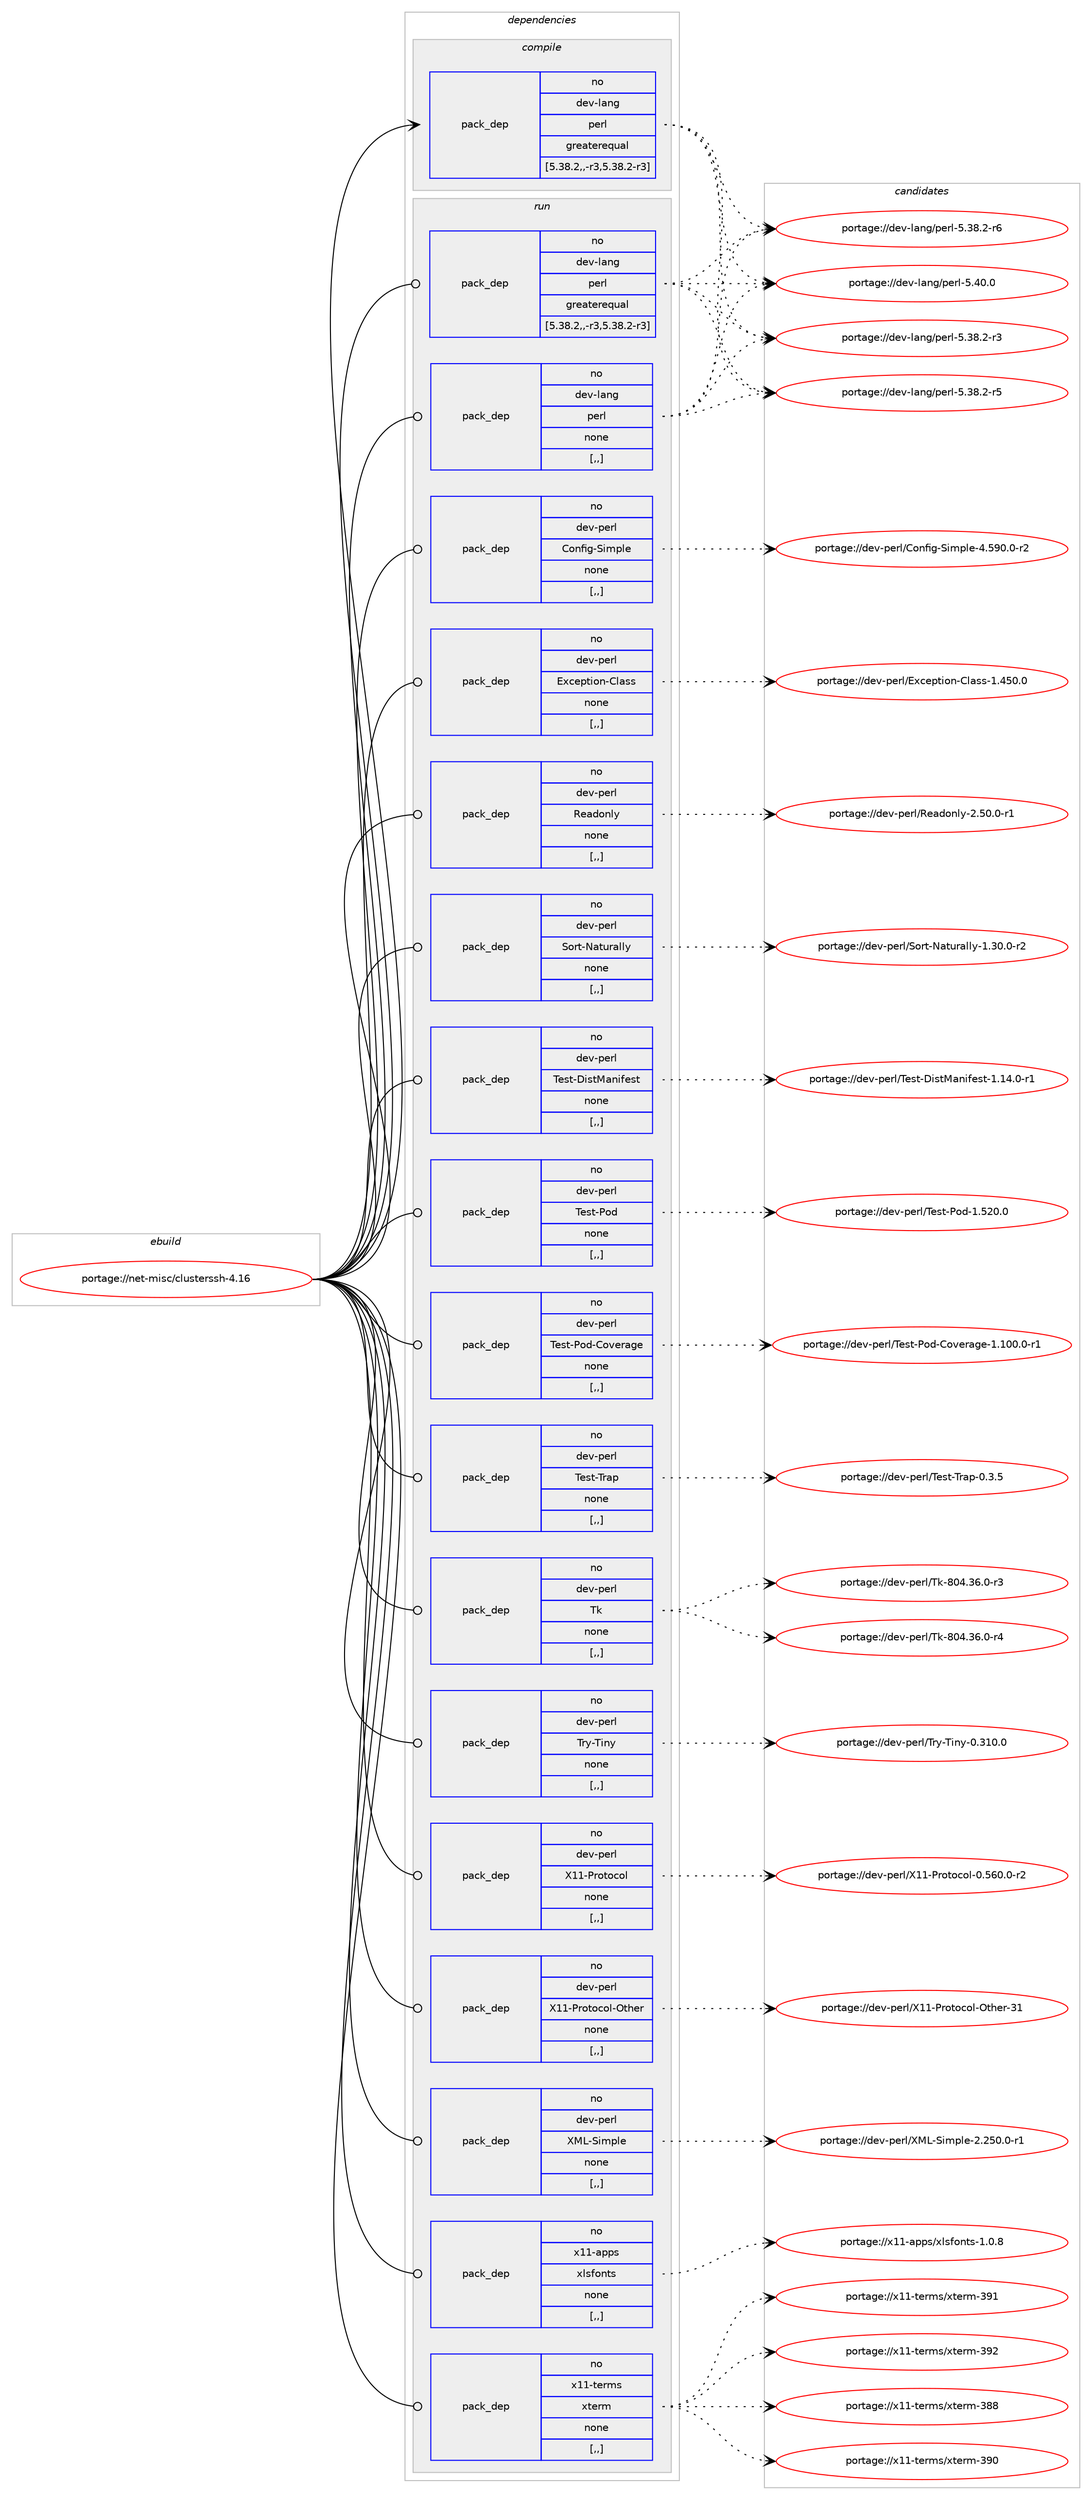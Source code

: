 digraph prolog {

# *************
# Graph options
# *************

newrank=true;
concentrate=true;
compound=true;
graph [rankdir=LR,fontname=Helvetica,fontsize=10,ranksep=1.5];#, ranksep=2.5, nodesep=0.2];
edge  [arrowhead=vee];
node  [fontname=Helvetica,fontsize=10];

# **********
# The ebuild
# **********

subgraph cluster_leftcol {
color=gray;
rank=same;
label=<<i>ebuild</i>>;
id [label="portage://net-misc/clusterssh-4.16", color=red, width=4, href="../net-misc/clusterssh-4.16.svg"];
}

# ****************
# The dependencies
# ****************

subgraph cluster_midcol {
color=gray;
label=<<i>dependencies</i>>;
subgraph cluster_compile {
fillcolor="#eeeeee";
style=filled;
label=<<i>compile</i>>;
subgraph pack262241 {
dependency359041 [label=<<TABLE BORDER="0" CELLBORDER="1" CELLSPACING="0" CELLPADDING="4" WIDTH="220"><TR><TD ROWSPAN="6" CELLPADDING="30">pack_dep</TD></TR><TR><TD WIDTH="110">no</TD></TR><TR><TD>dev-lang</TD></TR><TR><TD>perl</TD></TR><TR><TD>greaterequal</TD></TR><TR><TD>[5.38.2,,-r3,5.38.2-r3]</TD></TR></TABLE>>, shape=none, color=blue];
}
id:e -> dependency359041:w [weight=20,style="solid",arrowhead="vee"];
}
subgraph cluster_compileandrun {
fillcolor="#eeeeee";
style=filled;
label=<<i>compile and run</i>>;
}
subgraph cluster_run {
fillcolor="#eeeeee";
style=filled;
label=<<i>run</i>>;
subgraph pack262242 {
dependency359042 [label=<<TABLE BORDER="0" CELLBORDER="1" CELLSPACING="0" CELLPADDING="4" WIDTH="220"><TR><TD ROWSPAN="6" CELLPADDING="30">pack_dep</TD></TR><TR><TD WIDTH="110">no</TD></TR><TR><TD>dev-lang</TD></TR><TR><TD>perl</TD></TR><TR><TD>greaterequal</TD></TR><TR><TD>[5.38.2,,-r3,5.38.2-r3]</TD></TR></TABLE>>, shape=none, color=blue];
}
id:e -> dependency359042:w [weight=20,style="solid",arrowhead="odot"];
subgraph pack262243 {
dependency359043 [label=<<TABLE BORDER="0" CELLBORDER="1" CELLSPACING="0" CELLPADDING="4" WIDTH="220"><TR><TD ROWSPAN="6" CELLPADDING="30">pack_dep</TD></TR><TR><TD WIDTH="110">no</TD></TR><TR><TD>dev-lang</TD></TR><TR><TD>perl</TD></TR><TR><TD>none</TD></TR><TR><TD>[,,]</TD></TR></TABLE>>, shape=none, color=blue];
}
id:e -> dependency359043:w [weight=20,style="solid",arrowhead="odot"];
subgraph pack262244 {
dependency359044 [label=<<TABLE BORDER="0" CELLBORDER="1" CELLSPACING="0" CELLPADDING="4" WIDTH="220"><TR><TD ROWSPAN="6" CELLPADDING="30">pack_dep</TD></TR><TR><TD WIDTH="110">no</TD></TR><TR><TD>dev-perl</TD></TR><TR><TD>Config-Simple</TD></TR><TR><TD>none</TD></TR><TR><TD>[,,]</TD></TR></TABLE>>, shape=none, color=blue];
}
id:e -> dependency359044:w [weight=20,style="solid",arrowhead="odot"];
subgraph pack262245 {
dependency359045 [label=<<TABLE BORDER="0" CELLBORDER="1" CELLSPACING="0" CELLPADDING="4" WIDTH="220"><TR><TD ROWSPAN="6" CELLPADDING="30">pack_dep</TD></TR><TR><TD WIDTH="110">no</TD></TR><TR><TD>dev-perl</TD></TR><TR><TD>Exception-Class</TD></TR><TR><TD>none</TD></TR><TR><TD>[,,]</TD></TR></TABLE>>, shape=none, color=blue];
}
id:e -> dependency359045:w [weight=20,style="solid",arrowhead="odot"];
subgraph pack262246 {
dependency359046 [label=<<TABLE BORDER="0" CELLBORDER="1" CELLSPACING="0" CELLPADDING="4" WIDTH="220"><TR><TD ROWSPAN="6" CELLPADDING="30">pack_dep</TD></TR><TR><TD WIDTH="110">no</TD></TR><TR><TD>dev-perl</TD></TR><TR><TD>Readonly</TD></TR><TR><TD>none</TD></TR><TR><TD>[,,]</TD></TR></TABLE>>, shape=none, color=blue];
}
id:e -> dependency359046:w [weight=20,style="solid",arrowhead="odot"];
subgraph pack262247 {
dependency359047 [label=<<TABLE BORDER="0" CELLBORDER="1" CELLSPACING="0" CELLPADDING="4" WIDTH="220"><TR><TD ROWSPAN="6" CELLPADDING="30">pack_dep</TD></TR><TR><TD WIDTH="110">no</TD></TR><TR><TD>dev-perl</TD></TR><TR><TD>Sort-Naturally</TD></TR><TR><TD>none</TD></TR><TR><TD>[,,]</TD></TR></TABLE>>, shape=none, color=blue];
}
id:e -> dependency359047:w [weight=20,style="solid",arrowhead="odot"];
subgraph pack262248 {
dependency359048 [label=<<TABLE BORDER="0" CELLBORDER="1" CELLSPACING="0" CELLPADDING="4" WIDTH="220"><TR><TD ROWSPAN="6" CELLPADDING="30">pack_dep</TD></TR><TR><TD WIDTH="110">no</TD></TR><TR><TD>dev-perl</TD></TR><TR><TD>Test-DistManifest</TD></TR><TR><TD>none</TD></TR><TR><TD>[,,]</TD></TR></TABLE>>, shape=none, color=blue];
}
id:e -> dependency359048:w [weight=20,style="solid",arrowhead="odot"];
subgraph pack262249 {
dependency359049 [label=<<TABLE BORDER="0" CELLBORDER="1" CELLSPACING="0" CELLPADDING="4" WIDTH="220"><TR><TD ROWSPAN="6" CELLPADDING="30">pack_dep</TD></TR><TR><TD WIDTH="110">no</TD></TR><TR><TD>dev-perl</TD></TR><TR><TD>Test-Pod</TD></TR><TR><TD>none</TD></TR><TR><TD>[,,]</TD></TR></TABLE>>, shape=none, color=blue];
}
id:e -> dependency359049:w [weight=20,style="solid",arrowhead="odot"];
subgraph pack262250 {
dependency359050 [label=<<TABLE BORDER="0" CELLBORDER="1" CELLSPACING="0" CELLPADDING="4" WIDTH="220"><TR><TD ROWSPAN="6" CELLPADDING="30">pack_dep</TD></TR><TR><TD WIDTH="110">no</TD></TR><TR><TD>dev-perl</TD></TR><TR><TD>Test-Pod-Coverage</TD></TR><TR><TD>none</TD></TR><TR><TD>[,,]</TD></TR></TABLE>>, shape=none, color=blue];
}
id:e -> dependency359050:w [weight=20,style="solid",arrowhead="odot"];
subgraph pack262251 {
dependency359051 [label=<<TABLE BORDER="0" CELLBORDER="1" CELLSPACING="0" CELLPADDING="4" WIDTH="220"><TR><TD ROWSPAN="6" CELLPADDING="30">pack_dep</TD></TR><TR><TD WIDTH="110">no</TD></TR><TR><TD>dev-perl</TD></TR><TR><TD>Test-Trap</TD></TR><TR><TD>none</TD></TR><TR><TD>[,,]</TD></TR></TABLE>>, shape=none, color=blue];
}
id:e -> dependency359051:w [weight=20,style="solid",arrowhead="odot"];
subgraph pack262252 {
dependency359052 [label=<<TABLE BORDER="0" CELLBORDER="1" CELLSPACING="0" CELLPADDING="4" WIDTH="220"><TR><TD ROWSPAN="6" CELLPADDING="30">pack_dep</TD></TR><TR><TD WIDTH="110">no</TD></TR><TR><TD>dev-perl</TD></TR><TR><TD>Tk</TD></TR><TR><TD>none</TD></TR><TR><TD>[,,]</TD></TR></TABLE>>, shape=none, color=blue];
}
id:e -> dependency359052:w [weight=20,style="solid",arrowhead="odot"];
subgraph pack262253 {
dependency359053 [label=<<TABLE BORDER="0" CELLBORDER="1" CELLSPACING="0" CELLPADDING="4" WIDTH="220"><TR><TD ROWSPAN="6" CELLPADDING="30">pack_dep</TD></TR><TR><TD WIDTH="110">no</TD></TR><TR><TD>dev-perl</TD></TR><TR><TD>Try-Tiny</TD></TR><TR><TD>none</TD></TR><TR><TD>[,,]</TD></TR></TABLE>>, shape=none, color=blue];
}
id:e -> dependency359053:w [weight=20,style="solid",arrowhead="odot"];
subgraph pack262254 {
dependency359054 [label=<<TABLE BORDER="0" CELLBORDER="1" CELLSPACING="0" CELLPADDING="4" WIDTH="220"><TR><TD ROWSPAN="6" CELLPADDING="30">pack_dep</TD></TR><TR><TD WIDTH="110">no</TD></TR><TR><TD>dev-perl</TD></TR><TR><TD>X11-Protocol</TD></TR><TR><TD>none</TD></TR><TR><TD>[,,]</TD></TR></TABLE>>, shape=none, color=blue];
}
id:e -> dependency359054:w [weight=20,style="solid",arrowhead="odot"];
subgraph pack262255 {
dependency359055 [label=<<TABLE BORDER="0" CELLBORDER="1" CELLSPACING="0" CELLPADDING="4" WIDTH="220"><TR><TD ROWSPAN="6" CELLPADDING="30">pack_dep</TD></TR><TR><TD WIDTH="110">no</TD></TR><TR><TD>dev-perl</TD></TR><TR><TD>X11-Protocol-Other</TD></TR><TR><TD>none</TD></TR><TR><TD>[,,]</TD></TR></TABLE>>, shape=none, color=blue];
}
id:e -> dependency359055:w [weight=20,style="solid",arrowhead="odot"];
subgraph pack262256 {
dependency359056 [label=<<TABLE BORDER="0" CELLBORDER="1" CELLSPACING="0" CELLPADDING="4" WIDTH="220"><TR><TD ROWSPAN="6" CELLPADDING="30">pack_dep</TD></TR><TR><TD WIDTH="110">no</TD></TR><TR><TD>dev-perl</TD></TR><TR><TD>XML-Simple</TD></TR><TR><TD>none</TD></TR><TR><TD>[,,]</TD></TR></TABLE>>, shape=none, color=blue];
}
id:e -> dependency359056:w [weight=20,style="solid",arrowhead="odot"];
subgraph pack262257 {
dependency359057 [label=<<TABLE BORDER="0" CELLBORDER="1" CELLSPACING="0" CELLPADDING="4" WIDTH="220"><TR><TD ROWSPAN="6" CELLPADDING="30">pack_dep</TD></TR><TR><TD WIDTH="110">no</TD></TR><TR><TD>x11-apps</TD></TR><TR><TD>xlsfonts</TD></TR><TR><TD>none</TD></TR><TR><TD>[,,]</TD></TR></TABLE>>, shape=none, color=blue];
}
id:e -> dependency359057:w [weight=20,style="solid",arrowhead="odot"];
subgraph pack262258 {
dependency359058 [label=<<TABLE BORDER="0" CELLBORDER="1" CELLSPACING="0" CELLPADDING="4" WIDTH="220"><TR><TD ROWSPAN="6" CELLPADDING="30">pack_dep</TD></TR><TR><TD WIDTH="110">no</TD></TR><TR><TD>x11-terms</TD></TR><TR><TD>xterm</TD></TR><TR><TD>none</TD></TR><TR><TD>[,,]</TD></TR></TABLE>>, shape=none, color=blue];
}
id:e -> dependency359058:w [weight=20,style="solid",arrowhead="odot"];
}
}

# **************
# The candidates
# **************

subgraph cluster_choices {
rank=same;
color=gray;
label=<<i>candidates</i>>;

subgraph choice262241 {
color=black;
nodesep=1;
choice100101118451089711010347112101114108455346515646504511451 [label="portage://dev-lang/perl-5.38.2-r3", color=red, width=4,href="../dev-lang/perl-5.38.2-r3.svg"];
choice100101118451089711010347112101114108455346515646504511453 [label="portage://dev-lang/perl-5.38.2-r5", color=red, width=4,href="../dev-lang/perl-5.38.2-r5.svg"];
choice100101118451089711010347112101114108455346515646504511454 [label="portage://dev-lang/perl-5.38.2-r6", color=red, width=4,href="../dev-lang/perl-5.38.2-r6.svg"];
choice10010111845108971101034711210111410845534652484648 [label="portage://dev-lang/perl-5.40.0", color=red, width=4,href="../dev-lang/perl-5.40.0.svg"];
dependency359041:e -> choice100101118451089711010347112101114108455346515646504511451:w [style=dotted,weight="100"];
dependency359041:e -> choice100101118451089711010347112101114108455346515646504511453:w [style=dotted,weight="100"];
dependency359041:e -> choice100101118451089711010347112101114108455346515646504511454:w [style=dotted,weight="100"];
dependency359041:e -> choice10010111845108971101034711210111410845534652484648:w [style=dotted,weight="100"];
}
subgraph choice262242 {
color=black;
nodesep=1;
choice100101118451089711010347112101114108455346515646504511451 [label="portage://dev-lang/perl-5.38.2-r3", color=red, width=4,href="../dev-lang/perl-5.38.2-r3.svg"];
choice100101118451089711010347112101114108455346515646504511453 [label="portage://dev-lang/perl-5.38.2-r5", color=red, width=4,href="../dev-lang/perl-5.38.2-r5.svg"];
choice100101118451089711010347112101114108455346515646504511454 [label="portage://dev-lang/perl-5.38.2-r6", color=red, width=4,href="../dev-lang/perl-5.38.2-r6.svg"];
choice10010111845108971101034711210111410845534652484648 [label="portage://dev-lang/perl-5.40.0", color=red, width=4,href="../dev-lang/perl-5.40.0.svg"];
dependency359042:e -> choice100101118451089711010347112101114108455346515646504511451:w [style=dotted,weight="100"];
dependency359042:e -> choice100101118451089711010347112101114108455346515646504511453:w [style=dotted,weight="100"];
dependency359042:e -> choice100101118451089711010347112101114108455346515646504511454:w [style=dotted,weight="100"];
dependency359042:e -> choice10010111845108971101034711210111410845534652484648:w [style=dotted,weight="100"];
}
subgraph choice262243 {
color=black;
nodesep=1;
choice100101118451089711010347112101114108455346515646504511451 [label="portage://dev-lang/perl-5.38.2-r3", color=red, width=4,href="../dev-lang/perl-5.38.2-r3.svg"];
choice100101118451089711010347112101114108455346515646504511453 [label="portage://dev-lang/perl-5.38.2-r5", color=red, width=4,href="../dev-lang/perl-5.38.2-r5.svg"];
choice100101118451089711010347112101114108455346515646504511454 [label="portage://dev-lang/perl-5.38.2-r6", color=red, width=4,href="../dev-lang/perl-5.38.2-r6.svg"];
choice10010111845108971101034711210111410845534652484648 [label="portage://dev-lang/perl-5.40.0", color=red, width=4,href="../dev-lang/perl-5.40.0.svg"];
dependency359043:e -> choice100101118451089711010347112101114108455346515646504511451:w [style=dotted,weight="100"];
dependency359043:e -> choice100101118451089711010347112101114108455346515646504511453:w [style=dotted,weight="100"];
dependency359043:e -> choice100101118451089711010347112101114108455346515646504511454:w [style=dotted,weight="100"];
dependency359043:e -> choice10010111845108971101034711210111410845534652484648:w [style=dotted,weight="100"];
}
subgraph choice262244 {
color=black;
nodesep=1;
choice100101118451121011141084767111110102105103458310510911210810145524653574846484511450 [label="portage://dev-perl/Config-Simple-4.590.0-r2", color=red, width=4,href="../dev-perl/Config-Simple-4.590.0-r2.svg"];
dependency359044:e -> choice100101118451121011141084767111110102105103458310510911210810145524653574846484511450:w [style=dotted,weight="100"];
}
subgraph choice262245 {
color=black;
nodesep=1;
choice100101118451121011141084769120991011121161051111104567108971151154549465253484648 [label="portage://dev-perl/Exception-Class-1.450.0", color=red, width=4,href="../dev-perl/Exception-Class-1.450.0.svg"];
dependency359045:e -> choice100101118451121011141084769120991011121161051111104567108971151154549465253484648:w [style=dotted,weight="100"];
}
subgraph choice262246 {
color=black;
nodesep=1;
choice10010111845112101114108478210197100111110108121455046534846484511449 [label="portage://dev-perl/Readonly-2.50.0-r1", color=red, width=4,href="../dev-perl/Readonly-2.50.0-r1.svg"];
dependency359046:e -> choice10010111845112101114108478210197100111110108121455046534846484511449:w [style=dotted,weight="100"];
}
subgraph choice262247 {
color=black;
nodesep=1;
choice10010111845112101114108478311111411645789711611711497108108121454946514846484511450 [label="portage://dev-perl/Sort-Naturally-1.30.0-r2", color=red, width=4,href="../dev-perl/Sort-Naturally-1.30.0-r2.svg"];
dependency359047:e -> choice10010111845112101114108478311111411645789711611711497108108121454946514846484511450:w [style=dotted,weight="100"];
}
subgraph choice262248 {
color=black;
nodesep=1;
choice10010111845112101114108478410111511645681051151167797110105102101115116454946495246484511449 [label="portage://dev-perl/Test-DistManifest-1.14.0-r1", color=red, width=4,href="../dev-perl/Test-DistManifest-1.14.0-r1.svg"];
dependency359048:e -> choice10010111845112101114108478410111511645681051151167797110105102101115116454946495246484511449:w [style=dotted,weight="100"];
}
subgraph choice262249 {
color=black;
nodesep=1;
choice10010111845112101114108478410111511645801111004549465350484648 [label="portage://dev-perl/Test-Pod-1.520.0", color=red, width=4,href="../dev-perl/Test-Pod-1.520.0.svg"];
dependency359049:e -> choice10010111845112101114108478410111511645801111004549465350484648:w [style=dotted,weight="100"];
}
subgraph choice262250 {
color=black;
nodesep=1;
choice100101118451121011141084784101115116458011110045671111181011149710310145494649484846484511449 [label="portage://dev-perl/Test-Pod-Coverage-1.100.0-r1", color=red, width=4,href="../dev-perl/Test-Pod-Coverage-1.100.0-r1.svg"];
dependency359050:e -> choice100101118451121011141084784101115116458011110045671111181011149710310145494649484846484511449:w [style=dotted,weight="100"];
}
subgraph choice262251 {
color=black;
nodesep=1;
choice100101118451121011141084784101115116458411497112454846514653 [label="portage://dev-perl/Test-Trap-0.3.5", color=red, width=4,href="../dev-perl/Test-Trap-0.3.5.svg"];
dependency359051:e -> choice100101118451121011141084784101115116458411497112454846514653:w [style=dotted,weight="100"];
}
subgraph choice262252 {
color=black;
nodesep=1;
choice1001011184511210111410847841074556485246515446484511451 [label="portage://dev-perl/Tk-804.36.0-r3", color=red, width=4,href="../dev-perl/Tk-804.36.0-r3.svg"];
choice1001011184511210111410847841074556485246515446484511452 [label="portage://dev-perl/Tk-804.36.0-r4", color=red, width=4,href="../dev-perl/Tk-804.36.0-r4.svg"];
dependency359052:e -> choice1001011184511210111410847841074556485246515446484511451:w [style=dotted,weight="100"];
dependency359052:e -> choice1001011184511210111410847841074556485246515446484511452:w [style=dotted,weight="100"];
}
subgraph choice262253 {
color=black;
nodesep=1;
choice10010111845112101114108478411412145841051101214548465149484648 [label="portage://dev-perl/Try-Tiny-0.310.0", color=red, width=4,href="../dev-perl/Try-Tiny-0.310.0.svg"];
dependency359053:e -> choice10010111845112101114108478411412145841051101214548465149484648:w [style=dotted,weight="100"];
}
subgraph choice262254 {
color=black;
nodesep=1;
choice100101118451121011141084788494945801141111161119911110845484653544846484511450 [label="portage://dev-perl/X11-Protocol-0.560.0-r2", color=red, width=4,href="../dev-perl/X11-Protocol-0.560.0-r2.svg"];
dependency359054:e -> choice100101118451121011141084788494945801141111161119911110845484653544846484511450:w [style=dotted,weight="100"];
}
subgraph choice262255 {
color=black;
nodesep=1;
choice10010111845112101114108478849494580114111116111991111084579116104101114455149 [label="portage://dev-perl/X11-Protocol-Other-31", color=red, width=4,href="../dev-perl/X11-Protocol-Other-31.svg"];
dependency359055:e -> choice10010111845112101114108478849494580114111116111991111084579116104101114455149:w [style=dotted,weight="100"];
}
subgraph choice262256 {
color=black;
nodesep=1;
choice1001011184511210111410847887776458310510911210810145504650534846484511449 [label="portage://dev-perl/XML-Simple-2.250.0-r1", color=red, width=4,href="../dev-perl/XML-Simple-2.250.0-r1.svg"];
dependency359056:e -> choice1001011184511210111410847887776458310510911210810145504650534846484511449:w [style=dotted,weight="100"];
}
subgraph choice262257 {
color=black;
nodesep=1;
choice1204949459711211211547120108115102111110116115454946484656 [label="portage://x11-apps/xlsfonts-1.0.8", color=red, width=4,href="../x11-apps/xlsfonts-1.0.8.svg"];
dependency359057:e -> choice1204949459711211211547120108115102111110116115454946484656:w [style=dotted,weight="100"];
}
subgraph choice262258 {
color=black;
nodesep=1;
choice1204949451161011141091154712011610111410945515656 [label="portage://x11-terms/xterm-388", color=red, width=4,href="../x11-terms/xterm-388.svg"];
choice1204949451161011141091154712011610111410945515748 [label="portage://x11-terms/xterm-390", color=red, width=4,href="../x11-terms/xterm-390.svg"];
choice1204949451161011141091154712011610111410945515749 [label="portage://x11-terms/xterm-391", color=red, width=4,href="../x11-terms/xterm-391.svg"];
choice1204949451161011141091154712011610111410945515750 [label="portage://x11-terms/xterm-392", color=red, width=4,href="../x11-terms/xterm-392.svg"];
dependency359058:e -> choice1204949451161011141091154712011610111410945515656:w [style=dotted,weight="100"];
dependency359058:e -> choice1204949451161011141091154712011610111410945515748:w [style=dotted,weight="100"];
dependency359058:e -> choice1204949451161011141091154712011610111410945515749:w [style=dotted,weight="100"];
dependency359058:e -> choice1204949451161011141091154712011610111410945515750:w [style=dotted,weight="100"];
}
}

}
